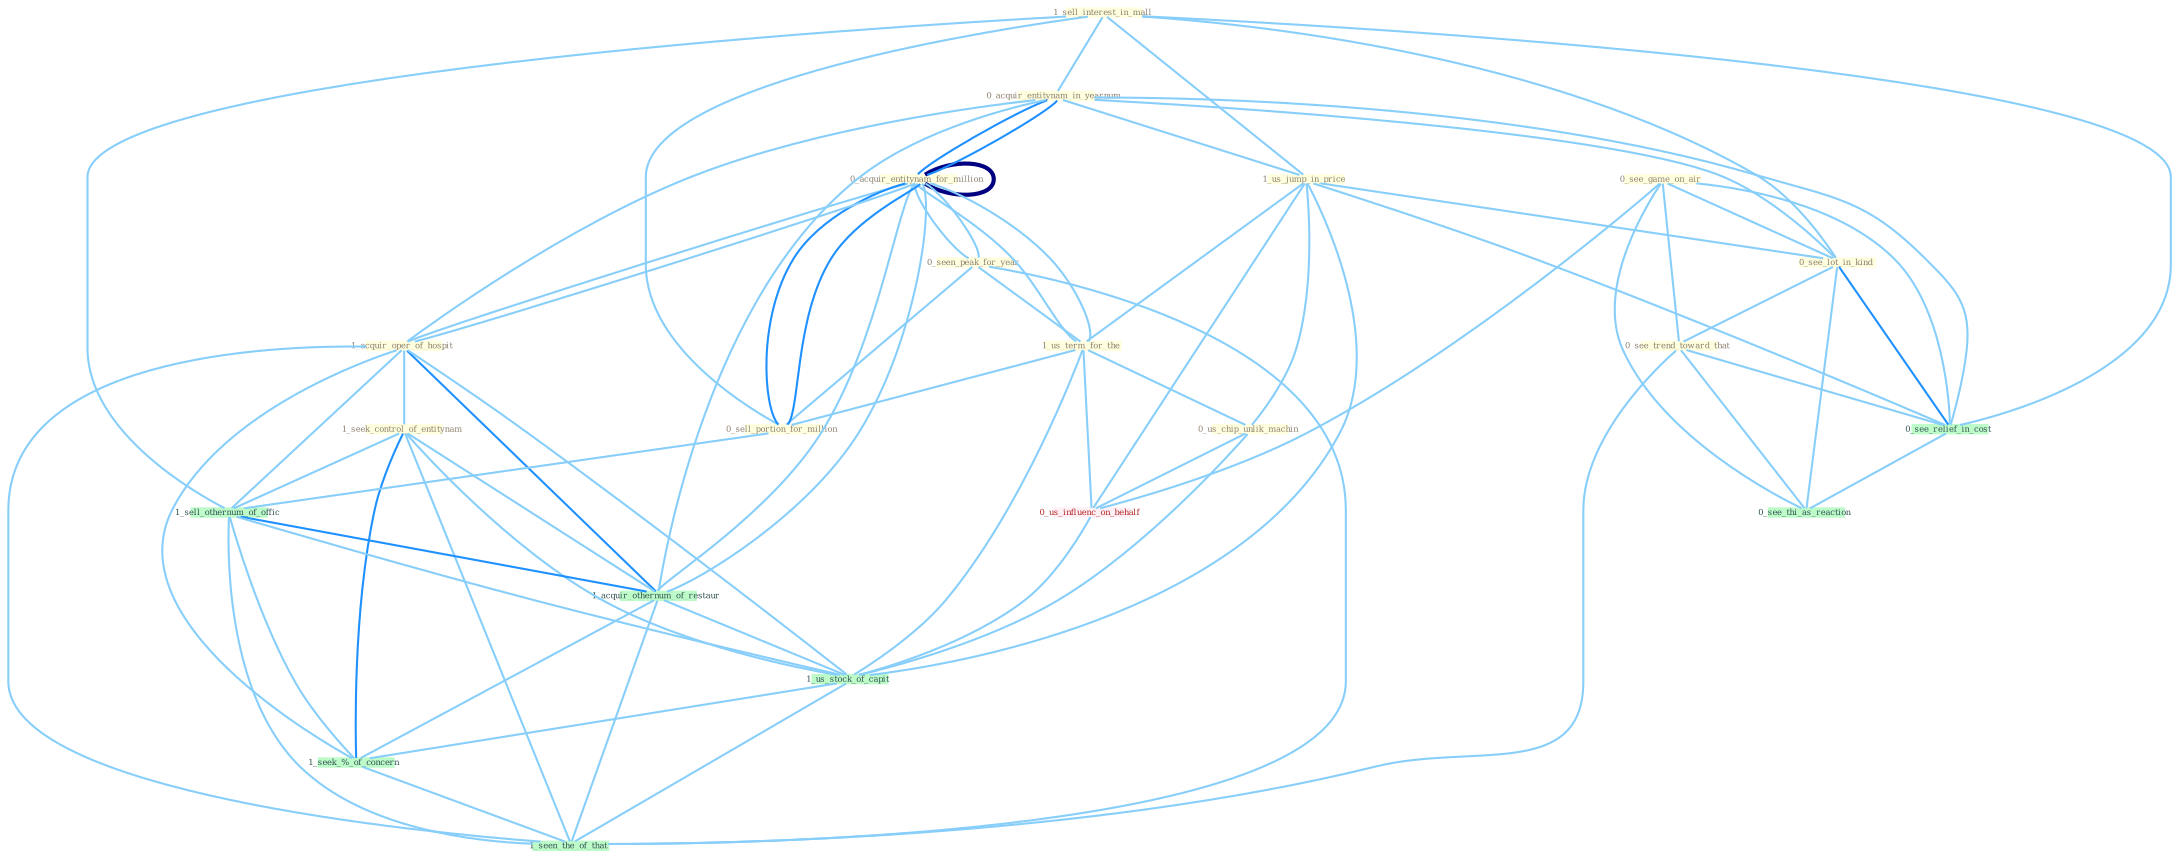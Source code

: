 Graph G{ 
    node
    [shape=polygon,style=filled,width=.5,height=.06,color="#BDFCC9",fixedsize=true,fontsize=4,
    fontcolor="#2f4f4f"];
    {node
    [color="#ffffe0", fontcolor="#8b7d6b"] "1_sell_interest_in_mall " "0_acquir_entitynam_for_million " "0_acquir_entitynam_in_yearnum " "1_us_jump_in_price " "1_acquir_oper_of_hospit " "0_see_game_on_air " "0_seen_peak_for_year " "1_seek_control_of_entitynam " "1_us_term_for_the " "0_see_lot_in_kind " "0_us_chip_unlik_machin " "0_sell_portion_for_million " "0_see_trend_toward_that "}
{node [color="#fff0f5", fontcolor="#b22222"] "0_us_influenc_on_behalf "}
edge [color="#B0E2FF"];

	"1_sell_interest_in_mall " -- "0_acquir_entitynam_in_yearnum " [w="1", color="#87cefa" ];
	"1_sell_interest_in_mall " -- "1_us_jump_in_price " [w="1", color="#87cefa" ];
	"1_sell_interest_in_mall " -- "0_see_lot_in_kind " [w="1", color="#87cefa" ];
	"1_sell_interest_in_mall " -- "0_sell_portion_for_million " [w="1", color="#87cefa" ];
	"1_sell_interest_in_mall " -- "1_sell_othernum_of_offic " [w="1", color="#87cefa" ];
	"1_sell_interest_in_mall " -- "0_see_relief_in_cost " [w="1", color="#87cefa" ];
	"0_acquir_entitynam_for_million " -- "0_acquir_entitynam_in_yearnum " [w="2", color="#1e90ff" , len=0.8];
	"0_acquir_entitynam_for_million " -- "1_acquir_oper_of_hospit " [w="1", color="#87cefa" ];
	"0_acquir_entitynam_for_million " -- "0_seen_peak_for_year " [w="1", color="#87cefa" ];
	"0_acquir_entitynam_for_million " -- "1_us_term_for_the " [w="1", color="#87cefa" ];
	"0_acquir_entitynam_for_million " -- "0_sell_portion_for_million " [w="2", color="#1e90ff" , len=0.8];
	"0_acquir_entitynam_for_million " -- "0_acquir_entitynam_for_million " [w="4", style=bold, color="#000080", len=0.4];
	"0_acquir_entitynam_for_million " -- "1_acquir_othernum_of_restaur " [w="1", color="#87cefa" ];
	"0_acquir_entitynam_in_yearnum " -- "1_us_jump_in_price " [w="1", color="#87cefa" ];
	"0_acquir_entitynam_in_yearnum " -- "1_acquir_oper_of_hospit " [w="1", color="#87cefa" ];
	"0_acquir_entitynam_in_yearnum " -- "0_see_lot_in_kind " [w="1", color="#87cefa" ];
	"0_acquir_entitynam_in_yearnum " -- "0_acquir_entitynam_for_million " [w="2", color="#1e90ff" , len=0.8];
	"0_acquir_entitynam_in_yearnum " -- "0_see_relief_in_cost " [w="1", color="#87cefa" ];
	"0_acquir_entitynam_in_yearnum " -- "1_acquir_othernum_of_restaur " [w="1", color="#87cefa" ];
	"1_us_jump_in_price " -- "1_us_term_for_the " [w="1", color="#87cefa" ];
	"1_us_jump_in_price " -- "0_see_lot_in_kind " [w="1", color="#87cefa" ];
	"1_us_jump_in_price " -- "0_us_chip_unlik_machin " [w="1", color="#87cefa" ];
	"1_us_jump_in_price " -- "0_us_influenc_on_behalf " [w="1", color="#87cefa" ];
	"1_us_jump_in_price " -- "0_see_relief_in_cost " [w="1", color="#87cefa" ];
	"1_us_jump_in_price " -- "1_us_stock_of_capit " [w="1", color="#87cefa" ];
	"1_acquir_oper_of_hospit " -- "1_seek_control_of_entitynam " [w="1", color="#87cefa" ];
	"1_acquir_oper_of_hospit " -- "0_acquir_entitynam_for_million " [w="1", color="#87cefa" ];
	"1_acquir_oper_of_hospit " -- "1_sell_othernum_of_offic " [w="1", color="#87cefa" ];
	"1_acquir_oper_of_hospit " -- "1_acquir_othernum_of_restaur " [w="2", color="#1e90ff" , len=0.8];
	"1_acquir_oper_of_hospit " -- "1_us_stock_of_capit " [w="1", color="#87cefa" ];
	"1_acquir_oper_of_hospit " -- "1_seek_%_of_concern " [w="1", color="#87cefa" ];
	"1_acquir_oper_of_hospit " -- "1_seen_the_of_that " [w="1", color="#87cefa" ];
	"0_see_game_on_air " -- "0_see_lot_in_kind " [w="1", color="#87cefa" ];
	"0_see_game_on_air " -- "0_see_trend_toward_that " [w="1", color="#87cefa" ];
	"0_see_game_on_air " -- "0_us_influenc_on_behalf " [w="1", color="#87cefa" ];
	"0_see_game_on_air " -- "0_see_relief_in_cost " [w="1", color="#87cefa" ];
	"0_see_game_on_air " -- "0_see_thi_as_reaction " [w="1", color="#87cefa" ];
	"0_seen_peak_for_year " -- "1_us_term_for_the " [w="1", color="#87cefa" ];
	"0_seen_peak_for_year " -- "0_sell_portion_for_million " [w="1", color="#87cefa" ];
	"0_seen_peak_for_year " -- "0_acquir_entitynam_for_million " [w="1", color="#87cefa" ];
	"0_seen_peak_for_year " -- "1_seen_the_of_that " [w="1", color="#87cefa" ];
	"1_seek_control_of_entitynam " -- "1_sell_othernum_of_offic " [w="1", color="#87cefa" ];
	"1_seek_control_of_entitynam " -- "1_acquir_othernum_of_restaur " [w="1", color="#87cefa" ];
	"1_seek_control_of_entitynam " -- "1_us_stock_of_capit " [w="1", color="#87cefa" ];
	"1_seek_control_of_entitynam " -- "1_seek_%_of_concern " [w="2", color="#1e90ff" , len=0.8];
	"1_seek_control_of_entitynam " -- "1_seen_the_of_that " [w="1", color="#87cefa" ];
	"1_us_term_for_the " -- "0_us_chip_unlik_machin " [w="1", color="#87cefa" ];
	"1_us_term_for_the " -- "0_sell_portion_for_million " [w="1", color="#87cefa" ];
	"1_us_term_for_the " -- "0_acquir_entitynam_for_million " [w="1", color="#87cefa" ];
	"1_us_term_for_the " -- "0_us_influenc_on_behalf " [w="1", color="#87cefa" ];
	"1_us_term_for_the " -- "1_us_stock_of_capit " [w="1", color="#87cefa" ];
	"0_see_lot_in_kind " -- "0_see_trend_toward_that " [w="1", color="#87cefa" ];
	"0_see_lot_in_kind " -- "0_see_relief_in_cost " [w="2", color="#1e90ff" , len=0.8];
	"0_see_lot_in_kind " -- "0_see_thi_as_reaction " [w="1", color="#87cefa" ];
	"0_us_chip_unlik_machin " -- "0_us_influenc_on_behalf " [w="1", color="#87cefa" ];
	"0_us_chip_unlik_machin " -- "1_us_stock_of_capit " [w="1", color="#87cefa" ];
	"0_sell_portion_for_million " -- "0_acquir_entitynam_for_million " [w="2", color="#1e90ff" , len=0.8];
	"0_sell_portion_for_million " -- "1_sell_othernum_of_offic " [w="1", color="#87cefa" ];
	"0_see_trend_toward_that " -- "0_see_relief_in_cost " [w="1", color="#87cefa" ];
	"0_see_trend_toward_that " -- "0_see_thi_as_reaction " [w="1", color="#87cefa" ];
	"0_see_trend_toward_that " -- "1_seen_the_of_that " [w="1", color="#87cefa" ];
	"0_acquir_entitynam_for_million " -- "1_acquir_othernum_of_restaur " [w="1", color="#87cefa" ];
	"1_sell_othernum_of_offic " -- "1_acquir_othernum_of_restaur " [w="2", color="#1e90ff" , len=0.8];
	"1_sell_othernum_of_offic " -- "1_us_stock_of_capit " [w="1", color="#87cefa" ];
	"1_sell_othernum_of_offic " -- "1_seek_%_of_concern " [w="1", color="#87cefa" ];
	"1_sell_othernum_of_offic " -- "1_seen_the_of_that " [w="1", color="#87cefa" ];
	"0_us_influenc_on_behalf " -- "1_us_stock_of_capit " [w="1", color="#87cefa" ];
	"0_see_relief_in_cost " -- "0_see_thi_as_reaction " [w="1", color="#87cefa" ];
	"1_acquir_othernum_of_restaur " -- "1_us_stock_of_capit " [w="1", color="#87cefa" ];
	"1_acquir_othernum_of_restaur " -- "1_seek_%_of_concern " [w="1", color="#87cefa" ];
	"1_acquir_othernum_of_restaur " -- "1_seen_the_of_that " [w="1", color="#87cefa" ];
	"1_us_stock_of_capit " -- "1_seek_%_of_concern " [w="1", color="#87cefa" ];
	"1_us_stock_of_capit " -- "1_seen_the_of_that " [w="1", color="#87cefa" ];
	"1_seek_%_of_concern " -- "1_seen_the_of_that " [w="1", color="#87cefa" ];
}